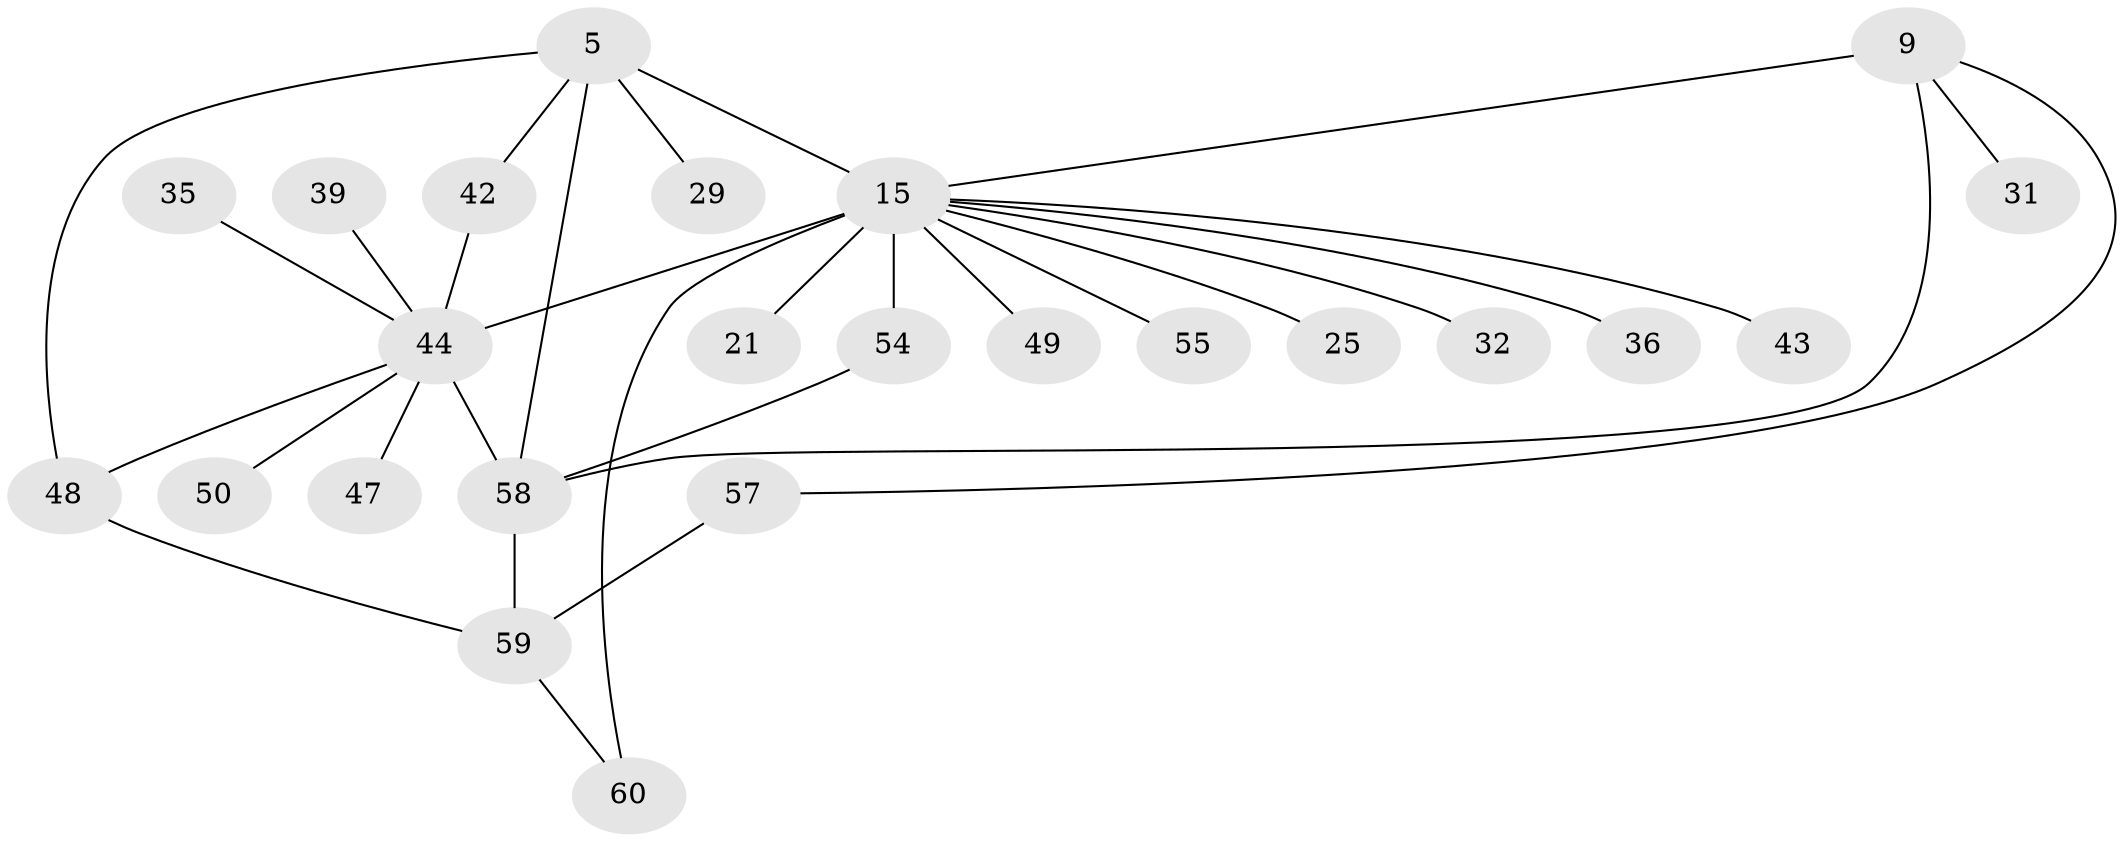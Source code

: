 // original degree distribution, {8: 0.05, 5: 0.08333333333333333, 6: 0.03333333333333333, 3: 0.06666666666666667, 10: 0.016666666666666666, 4: 0.05, 11: 0.016666666666666666, 2: 0.18333333333333332, 1: 0.5}
// Generated by graph-tools (version 1.1) at 2025/57/03/04/25 21:57:35]
// undirected, 24 vertices, 31 edges
graph export_dot {
graph [start="1"]
  node [color=gray90,style=filled];
  5 [super="+4"];
  9 [super="+8"];
  15 [super="+7"];
  21;
  25;
  29;
  31 [super="+16"];
  32;
  35;
  36;
  39 [super="+38"];
  42 [super="+19"];
  43;
  44 [super="+41"];
  47 [super="+34"];
  48 [super="+6+33"];
  49;
  50 [super="+26"];
  54 [super="+40"];
  55;
  57 [super="+52"];
  58 [super="+37+45+46"];
  59 [super="+27+23"];
  60 [super="+56"];
  5 -- 29;
  5 -- 15 [weight=2];
  5 -- 42;
  5 -- 48 [weight=2];
  5 -- 58;
  9 -- 15 [weight=2];
  9 -- 31;
  9 -- 58 [weight=2];
  9 -- 57;
  15 -- 25;
  15 -- 36;
  15 -- 49;
  15 -- 55;
  15 -- 32;
  15 -- 43;
  15 -- 44 [weight=4];
  15 -- 21;
  15 -- 54 [weight=2];
  15 -- 60 [weight=2];
  35 -- 44;
  39 -- 44;
  42 -- 44;
  44 -- 50 [weight=2];
  44 -- 47;
  44 -- 48;
  44 -- 58 [weight=2];
  48 -- 59;
  54 -- 58;
  57 -- 59 [weight=2];
  58 -- 59;
  59 -- 60;
}
